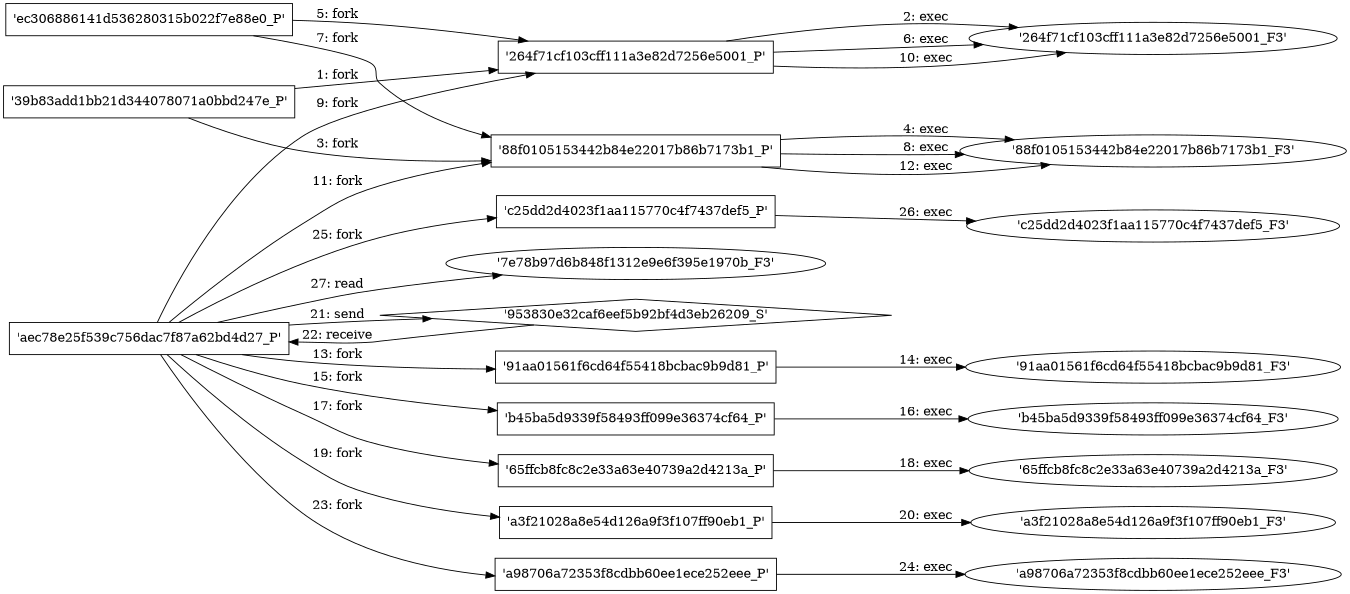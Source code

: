 digraph "D:\Learning\Paper\apt\基于CTI的攻击预警\Dataset\攻击图\ASGfromALLCTI\Microsoft Patch Tuesday - August 2016.dot" {
rankdir="LR"
size="9"
fixedsize="false"
splines="true"
nodesep=0.3
ranksep=0
fontsize=10
overlap="scalexy"
engine= "neato"
	"'39b83add1bb21d344078071a0bbd247e_P'" [node_type=Process shape=box]
	"'264f71cf103cff111a3e82d7256e5001_P'" [node_type=Process shape=box]
	"'39b83add1bb21d344078071a0bbd247e_P'" -> "'264f71cf103cff111a3e82d7256e5001_P'" [label="1: fork"]
	"'264f71cf103cff111a3e82d7256e5001_P'" [node_type=Process shape=box]
	"'264f71cf103cff111a3e82d7256e5001_F3'" [node_type=File shape=ellipse]
	"'264f71cf103cff111a3e82d7256e5001_P'" -> "'264f71cf103cff111a3e82d7256e5001_F3'" [label="2: exec"]
	"'39b83add1bb21d344078071a0bbd247e_P'" [node_type=Process shape=box]
	"'88f0105153442b84e22017b86b7173b1_P'" [node_type=Process shape=box]
	"'39b83add1bb21d344078071a0bbd247e_P'" -> "'88f0105153442b84e22017b86b7173b1_P'" [label="3: fork"]
	"'88f0105153442b84e22017b86b7173b1_P'" [node_type=Process shape=box]
	"'88f0105153442b84e22017b86b7173b1_F3'" [node_type=File shape=ellipse]
	"'88f0105153442b84e22017b86b7173b1_P'" -> "'88f0105153442b84e22017b86b7173b1_F3'" [label="4: exec"]
	"'ec306886141d536280315b022f7e88e0_P'" [node_type=Process shape=box]
	"'264f71cf103cff111a3e82d7256e5001_P'" [node_type=Process shape=box]
	"'ec306886141d536280315b022f7e88e0_P'" -> "'264f71cf103cff111a3e82d7256e5001_P'" [label="5: fork"]
	"'264f71cf103cff111a3e82d7256e5001_P'" [node_type=Process shape=box]
	"'264f71cf103cff111a3e82d7256e5001_F3'" [node_type=File shape=ellipse]
	"'264f71cf103cff111a3e82d7256e5001_P'" -> "'264f71cf103cff111a3e82d7256e5001_F3'" [label="6: exec"]
	"'ec306886141d536280315b022f7e88e0_P'" [node_type=Process shape=box]
	"'88f0105153442b84e22017b86b7173b1_P'" [node_type=Process shape=box]
	"'ec306886141d536280315b022f7e88e0_P'" -> "'88f0105153442b84e22017b86b7173b1_P'" [label="7: fork"]
	"'88f0105153442b84e22017b86b7173b1_P'" [node_type=Process shape=box]
	"'88f0105153442b84e22017b86b7173b1_F3'" [node_type=File shape=ellipse]
	"'88f0105153442b84e22017b86b7173b1_P'" -> "'88f0105153442b84e22017b86b7173b1_F3'" [label="8: exec"]
	"'aec78e25f539c756dac7f87a62bd4d27_P'" [node_type=Process shape=box]
	"'264f71cf103cff111a3e82d7256e5001_P'" [node_type=Process shape=box]
	"'aec78e25f539c756dac7f87a62bd4d27_P'" -> "'264f71cf103cff111a3e82d7256e5001_P'" [label="9: fork"]
	"'264f71cf103cff111a3e82d7256e5001_P'" [node_type=Process shape=box]
	"'264f71cf103cff111a3e82d7256e5001_F3'" [node_type=File shape=ellipse]
	"'264f71cf103cff111a3e82d7256e5001_P'" -> "'264f71cf103cff111a3e82d7256e5001_F3'" [label="10: exec"]
	"'aec78e25f539c756dac7f87a62bd4d27_P'" [node_type=Process shape=box]
	"'88f0105153442b84e22017b86b7173b1_P'" [node_type=Process shape=box]
	"'aec78e25f539c756dac7f87a62bd4d27_P'" -> "'88f0105153442b84e22017b86b7173b1_P'" [label="11: fork"]
	"'88f0105153442b84e22017b86b7173b1_P'" [node_type=Process shape=box]
	"'88f0105153442b84e22017b86b7173b1_F3'" [node_type=File shape=ellipse]
	"'88f0105153442b84e22017b86b7173b1_P'" -> "'88f0105153442b84e22017b86b7173b1_F3'" [label="12: exec"]
	"'aec78e25f539c756dac7f87a62bd4d27_P'" [node_type=Process shape=box]
	"'91aa01561f6cd64f55418bcbac9b9d81_P'" [node_type=Process shape=box]
	"'aec78e25f539c756dac7f87a62bd4d27_P'" -> "'91aa01561f6cd64f55418bcbac9b9d81_P'" [label="13: fork"]
	"'91aa01561f6cd64f55418bcbac9b9d81_P'" [node_type=Process shape=box]
	"'91aa01561f6cd64f55418bcbac9b9d81_F3'" [node_type=File shape=ellipse]
	"'91aa01561f6cd64f55418bcbac9b9d81_P'" -> "'91aa01561f6cd64f55418bcbac9b9d81_F3'" [label="14: exec"]
	"'aec78e25f539c756dac7f87a62bd4d27_P'" [node_type=Process shape=box]
	"'b45ba5d9339f58493ff099e36374cf64_P'" [node_type=Process shape=box]
	"'aec78e25f539c756dac7f87a62bd4d27_P'" -> "'b45ba5d9339f58493ff099e36374cf64_P'" [label="15: fork"]
	"'b45ba5d9339f58493ff099e36374cf64_P'" [node_type=Process shape=box]
	"'b45ba5d9339f58493ff099e36374cf64_F3'" [node_type=File shape=ellipse]
	"'b45ba5d9339f58493ff099e36374cf64_P'" -> "'b45ba5d9339f58493ff099e36374cf64_F3'" [label="16: exec"]
	"'aec78e25f539c756dac7f87a62bd4d27_P'" [node_type=Process shape=box]
	"'65ffcb8fc8c2e33a63e40739a2d4213a_P'" [node_type=Process shape=box]
	"'aec78e25f539c756dac7f87a62bd4d27_P'" -> "'65ffcb8fc8c2e33a63e40739a2d4213a_P'" [label="17: fork"]
	"'65ffcb8fc8c2e33a63e40739a2d4213a_P'" [node_type=Process shape=box]
	"'65ffcb8fc8c2e33a63e40739a2d4213a_F3'" [node_type=File shape=ellipse]
	"'65ffcb8fc8c2e33a63e40739a2d4213a_P'" -> "'65ffcb8fc8c2e33a63e40739a2d4213a_F3'" [label="18: exec"]
	"'aec78e25f539c756dac7f87a62bd4d27_P'" [node_type=Process shape=box]
	"'a3f21028a8e54d126a9f3f107ff90eb1_P'" [node_type=Process shape=box]
	"'aec78e25f539c756dac7f87a62bd4d27_P'" -> "'a3f21028a8e54d126a9f3f107ff90eb1_P'" [label="19: fork"]
	"'a3f21028a8e54d126a9f3f107ff90eb1_P'" [node_type=Process shape=box]
	"'a3f21028a8e54d126a9f3f107ff90eb1_F3'" [node_type=File shape=ellipse]
	"'a3f21028a8e54d126a9f3f107ff90eb1_P'" -> "'a3f21028a8e54d126a9f3f107ff90eb1_F3'" [label="20: exec"]
	"'953830e32caf6eef5b92bf4d3eb26209_S'" [node_type=Socket shape=diamond]
	"'aec78e25f539c756dac7f87a62bd4d27_P'" [node_type=Process shape=box]
	"'aec78e25f539c756dac7f87a62bd4d27_P'" -> "'953830e32caf6eef5b92bf4d3eb26209_S'" [label="21: send"]
	"'953830e32caf6eef5b92bf4d3eb26209_S'" -> "'aec78e25f539c756dac7f87a62bd4d27_P'" [label="22: receive"]
	"'aec78e25f539c756dac7f87a62bd4d27_P'" [node_type=Process shape=box]
	"'a98706a72353f8cdbb60ee1ece252eee_P'" [node_type=Process shape=box]
	"'aec78e25f539c756dac7f87a62bd4d27_P'" -> "'a98706a72353f8cdbb60ee1ece252eee_P'" [label="23: fork"]
	"'a98706a72353f8cdbb60ee1ece252eee_P'" [node_type=Process shape=box]
	"'a98706a72353f8cdbb60ee1ece252eee_F3'" [node_type=File shape=ellipse]
	"'a98706a72353f8cdbb60ee1ece252eee_P'" -> "'a98706a72353f8cdbb60ee1ece252eee_F3'" [label="24: exec"]
	"'aec78e25f539c756dac7f87a62bd4d27_P'" [node_type=Process shape=box]
	"'c25dd2d4023f1aa115770c4f7437def5_P'" [node_type=Process shape=box]
	"'aec78e25f539c756dac7f87a62bd4d27_P'" -> "'c25dd2d4023f1aa115770c4f7437def5_P'" [label="25: fork"]
	"'c25dd2d4023f1aa115770c4f7437def5_P'" [node_type=Process shape=box]
	"'c25dd2d4023f1aa115770c4f7437def5_F3'" [node_type=File shape=ellipse]
	"'c25dd2d4023f1aa115770c4f7437def5_P'" -> "'c25dd2d4023f1aa115770c4f7437def5_F3'" [label="26: exec"]
	"'7e78b97d6b848f1312e9e6f395e1970b_F3'" [node_type=file shape=ellipse]
	"'aec78e25f539c756dac7f87a62bd4d27_P'" [node_type=Process shape=box]
	"'aec78e25f539c756dac7f87a62bd4d27_P'" -> "'7e78b97d6b848f1312e9e6f395e1970b_F3'" [label="27: read"]
}
